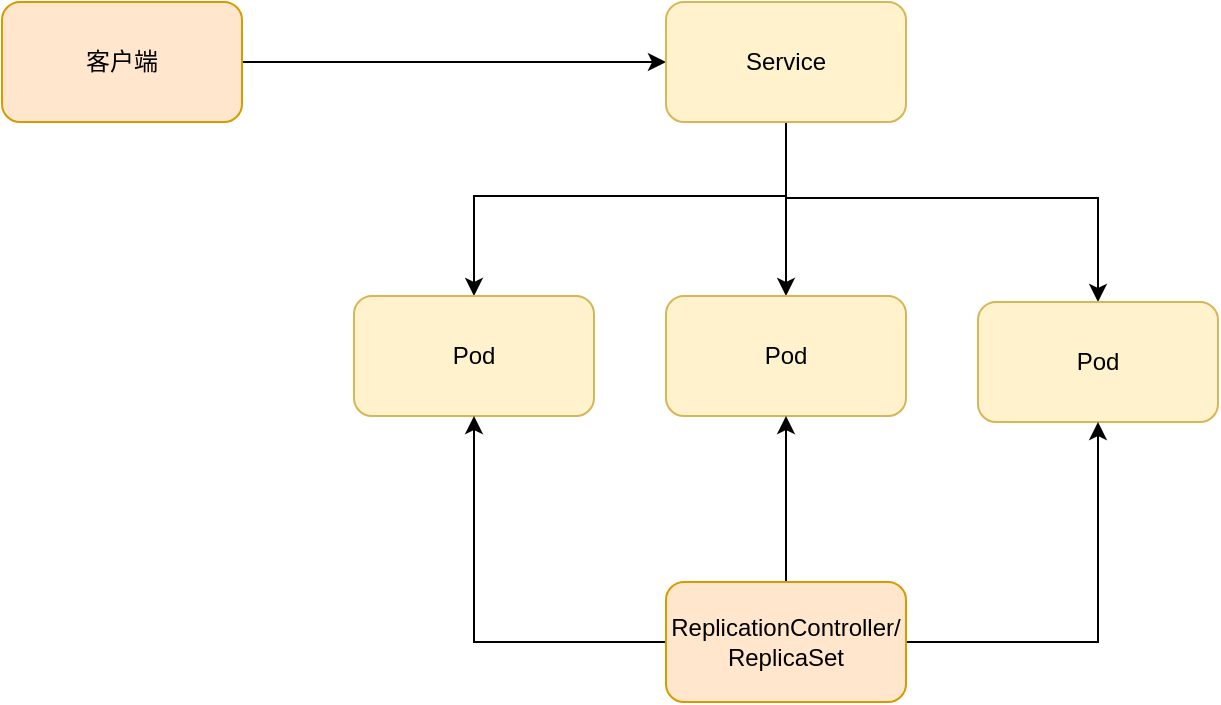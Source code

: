<mxfile version="24.7.2" type="github">
  <diagram name="第 1 页" id="1C3TsgAG8JMVTK7yJQyb">
    <mxGraphModel dx="1356" dy="577" grid="0" gridSize="10" guides="1" tooltips="1" connect="1" arrows="1" fold="1" page="0" pageScale="1" pageWidth="827" pageHeight="1169" math="0" shadow="0">
      <root>
        <mxCell id="0" />
        <mxCell id="1" parent="0" />
        <mxCell id="uZWg6ifBsg8LLJ7NlhBe-13" style="edgeStyle=orthogonalEdgeStyle;rounded=0;orthogonalLoop=1;jettySize=auto;html=1;entryX=0;entryY=0.5;entryDx=0;entryDy=0;" edge="1" parent="1" source="uZWg6ifBsg8LLJ7NlhBe-1" target="uZWg6ifBsg8LLJ7NlhBe-2">
          <mxGeometry relative="1" as="geometry" />
        </mxCell>
        <mxCell id="uZWg6ifBsg8LLJ7NlhBe-1" value="客户端" style="rounded=1;whiteSpace=wrap;html=1;fillColor=#ffe6cc;strokeColor=#d79b00;" vertex="1" parent="1">
          <mxGeometry x="-15" y="158" width="120" height="60" as="geometry" />
        </mxCell>
        <mxCell id="uZWg6ifBsg8LLJ7NlhBe-10" style="edgeStyle=orthogonalEdgeStyle;rounded=0;orthogonalLoop=1;jettySize=auto;html=1;entryX=0.5;entryY=0;entryDx=0;entryDy=0;" edge="1" parent="1" source="uZWg6ifBsg8LLJ7NlhBe-2" target="uZWg6ifBsg8LLJ7NlhBe-3">
          <mxGeometry relative="1" as="geometry">
            <mxPoint x="377" y="257.2" as="targetPoint" />
            <Array as="points">
              <mxPoint x="377" y="255" />
              <mxPoint x="221" y="255" />
            </Array>
          </mxGeometry>
        </mxCell>
        <mxCell id="uZWg6ifBsg8LLJ7NlhBe-11" style="edgeStyle=orthogonalEdgeStyle;rounded=0;orthogonalLoop=1;jettySize=auto;html=1;entryX=0.5;entryY=0;entryDx=0;entryDy=0;" edge="1" parent="1" source="uZWg6ifBsg8LLJ7NlhBe-2" target="uZWg6ifBsg8LLJ7NlhBe-4">
          <mxGeometry relative="1" as="geometry" />
        </mxCell>
        <mxCell id="uZWg6ifBsg8LLJ7NlhBe-12" style="edgeStyle=orthogonalEdgeStyle;rounded=0;orthogonalLoop=1;jettySize=auto;html=1;" edge="1" parent="1" source="uZWg6ifBsg8LLJ7NlhBe-2" target="uZWg6ifBsg8LLJ7NlhBe-5">
          <mxGeometry relative="1" as="geometry">
            <Array as="points">
              <mxPoint x="377" y="256" />
              <mxPoint x="533" y="256" />
            </Array>
          </mxGeometry>
        </mxCell>
        <mxCell id="uZWg6ifBsg8LLJ7NlhBe-2" value="Service" style="rounded=1;whiteSpace=wrap;html=1;fillColor=#fff2cc;strokeColor=#d6b656;" vertex="1" parent="1">
          <mxGeometry x="317" y="158" width="120" height="60" as="geometry" />
        </mxCell>
        <mxCell id="uZWg6ifBsg8LLJ7NlhBe-3" value="Pod" style="rounded=1;whiteSpace=wrap;html=1;fillColor=#fff2cc;strokeColor=#d6b656;" vertex="1" parent="1">
          <mxGeometry x="161" y="305" width="120" height="60" as="geometry" />
        </mxCell>
        <mxCell id="uZWg6ifBsg8LLJ7NlhBe-4" value="Pod" style="rounded=1;whiteSpace=wrap;html=1;fillColor=#fff2cc;strokeColor=#d6b656;" vertex="1" parent="1">
          <mxGeometry x="317" y="305" width="120" height="60" as="geometry" />
        </mxCell>
        <mxCell id="uZWg6ifBsg8LLJ7NlhBe-5" value="Pod" style="rounded=1;whiteSpace=wrap;html=1;fillColor=#fff2cc;strokeColor=#d6b656;" vertex="1" parent="1">
          <mxGeometry x="473" y="308" width="120" height="60" as="geometry" />
        </mxCell>
        <mxCell id="uZWg6ifBsg8LLJ7NlhBe-7" style="edgeStyle=orthogonalEdgeStyle;rounded=0;orthogonalLoop=1;jettySize=auto;html=1;entryX=0.5;entryY=1;entryDx=0;entryDy=0;" edge="1" parent="1" source="uZWg6ifBsg8LLJ7NlhBe-6" target="uZWg6ifBsg8LLJ7NlhBe-3">
          <mxGeometry relative="1" as="geometry" />
        </mxCell>
        <mxCell id="uZWg6ifBsg8LLJ7NlhBe-8" style="edgeStyle=orthogonalEdgeStyle;rounded=0;orthogonalLoop=1;jettySize=auto;html=1;entryX=0.5;entryY=1;entryDx=0;entryDy=0;" edge="1" parent="1" source="uZWg6ifBsg8LLJ7NlhBe-6" target="uZWg6ifBsg8LLJ7NlhBe-4">
          <mxGeometry relative="1" as="geometry" />
        </mxCell>
        <mxCell id="uZWg6ifBsg8LLJ7NlhBe-9" style="edgeStyle=orthogonalEdgeStyle;rounded=0;orthogonalLoop=1;jettySize=auto;html=1;entryX=0.5;entryY=1;entryDx=0;entryDy=0;" edge="1" parent="1" source="uZWg6ifBsg8LLJ7NlhBe-6" target="uZWg6ifBsg8LLJ7NlhBe-5">
          <mxGeometry relative="1" as="geometry" />
        </mxCell>
        <mxCell id="uZWg6ifBsg8LLJ7NlhBe-6" value="ReplicationController/&lt;div&gt;ReplicaSet&lt;/div&gt;" style="rounded=1;whiteSpace=wrap;html=1;fillColor=#ffe6cc;strokeColor=#d79b00;" vertex="1" parent="1">
          <mxGeometry x="317" y="448" width="120" height="60" as="geometry" />
        </mxCell>
      </root>
    </mxGraphModel>
  </diagram>
</mxfile>
